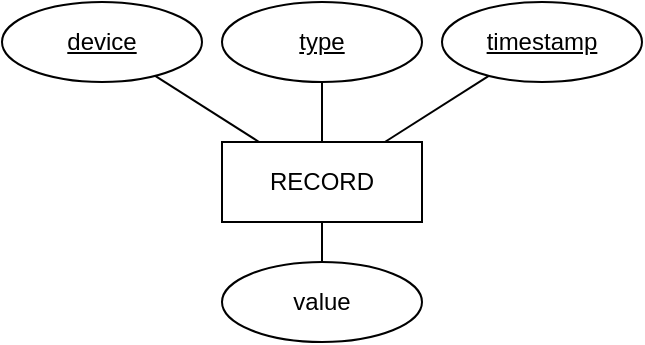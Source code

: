 <mxfile version="21.6.1" type="device">
  <diagram name="Página-1" id="FAokepRN1OK_zgdLjpHe">
    <mxGraphModel dx="1050" dy="621" grid="1" gridSize="10" guides="1" tooltips="1" connect="1" arrows="1" fold="1" page="1" pageScale="1" pageWidth="827" pageHeight="1169" math="0" shadow="0">
      <root>
        <mxCell id="0" />
        <mxCell id="1" parent="0" />
        <mxCell id="_cdSH0CqkS83OLuBVVKy-1" value="RECORD" style="whiteSpace=wrap;html=1;align=center;" parent="1" vertex="1">
          <mxGeometry x="320" y="160" width="100" height="40" as="geometry" />
        </mxCell>
        <mxCell id="_cdSH0CqkS83OLuBVVKy-7" value="" style="endArrow=none;html=1;rounded=0;" parent="1" source="_cdSH0CqkS83OLuBVVKy-11" target="_cdSH0CqkS83OLuBVVKy-1" edge="1">
          <mxGeometry relative="1" as="geometry">
            <mxPoint x="278.116" y="126.539" as="sourcePoint" />
            <mxPoint x="283" y="200" as="targetPoint" />
          </mxGeometry>
        </mxCell>
        <mxCell id="_cdSH0CqkS83OLuBVVKy-8" value="" style="endArrow=none;html=1;rounded=0;" parent="1" source="_cdSH0CqkS83OLuBVVKy-12" target="_cdSH0CqkS83OLuBVVKy-1" edge="1">
          <mxGeometry relative="1" as="geometry">
            <mxPoint x="370" y="130" as="sourcePoint" />
            <mxPoint x="346" y="170" as="targetPoint" />
          </mxGeometry>
        </mxCell>
        <mxCell id="_cdSH0CqkS83OLuBVVKy-9" value="" style="endArrow=none;html=1;rounded=0;" parent="1" source="_cdSH0CqkS83OLuBVVKy-21" target="_cdSH0CqkS83OLuBVVKy-1" edge="1">
          <mxGeometry relative="1" as="geometry">
            <mxPoint x="453.449" y="126.947" as="sourcePoint" />
            <mxPoint x="380" y="170" as="targetPoint" />
          </mxGeometry>
        </mxCell>
        <mxCell id="_cdSH0CqkS83OLuBVVKy-11" value="device" style="ellipse;whiteSpace=wrap;html=1;align=center;fontStyle=4;" parent="1" vertex="1">
          <mxGeometry x="210" y="90" width="100" height="40" as="geometry" />
        </mxCell>
        <mxCell id="_cdSH0CqkS83OLuBVVKy-12" value="type" style="ellipse;whiteSpace=wrap;html=1;align=center;fontStyle=4;" parent="1" vertex="1">
          <mxGeometry x="320" y="90" width="100" height="40" as="geometry" />
        </mxCell>
        <mxCell id="_cdSH0CqkS83OLuBVVKy-18" value="value" style="ellipse;whiteSpace=wrap;html=1;align=center;" parent="1" vertex="1">
          <mxGeometry x="320" y="220" width="100" height="40" as="geometry" />
        </mxCell>
        <mxCell id="_cdSH0CqkS83OLuBVVKy-20" value="" style="endArrow=none;html=1;rounded=0;" parent="1" source="_cdSH0CqkS83OLuBVVKy-18" target="_cdSH0CqkS83OLuBVVKy-1" edge="1">
          <mxGeometry relative="1" as="geometry">
            <mxPoint x="463" y="137" as="sourcePoint" />
            <mxPoint x="411" y="170" as="targetPoint" />
          </mxGeometry>
        </mxCell>
        <mxCell id="_cdSH0CqkS83OLuBVVKy-21" value="timestamp" style="ellipse;whiteSpace=wrap;html=1;align=center;fontStyle=4;" parent="1" vertex="1">
          <mxGeometry x="430" y="90" width="100" height="40" as="geometry" />
        </mxCell>
      </root>
    </mxGraphModel>
  </diagram>
</mxfile>
